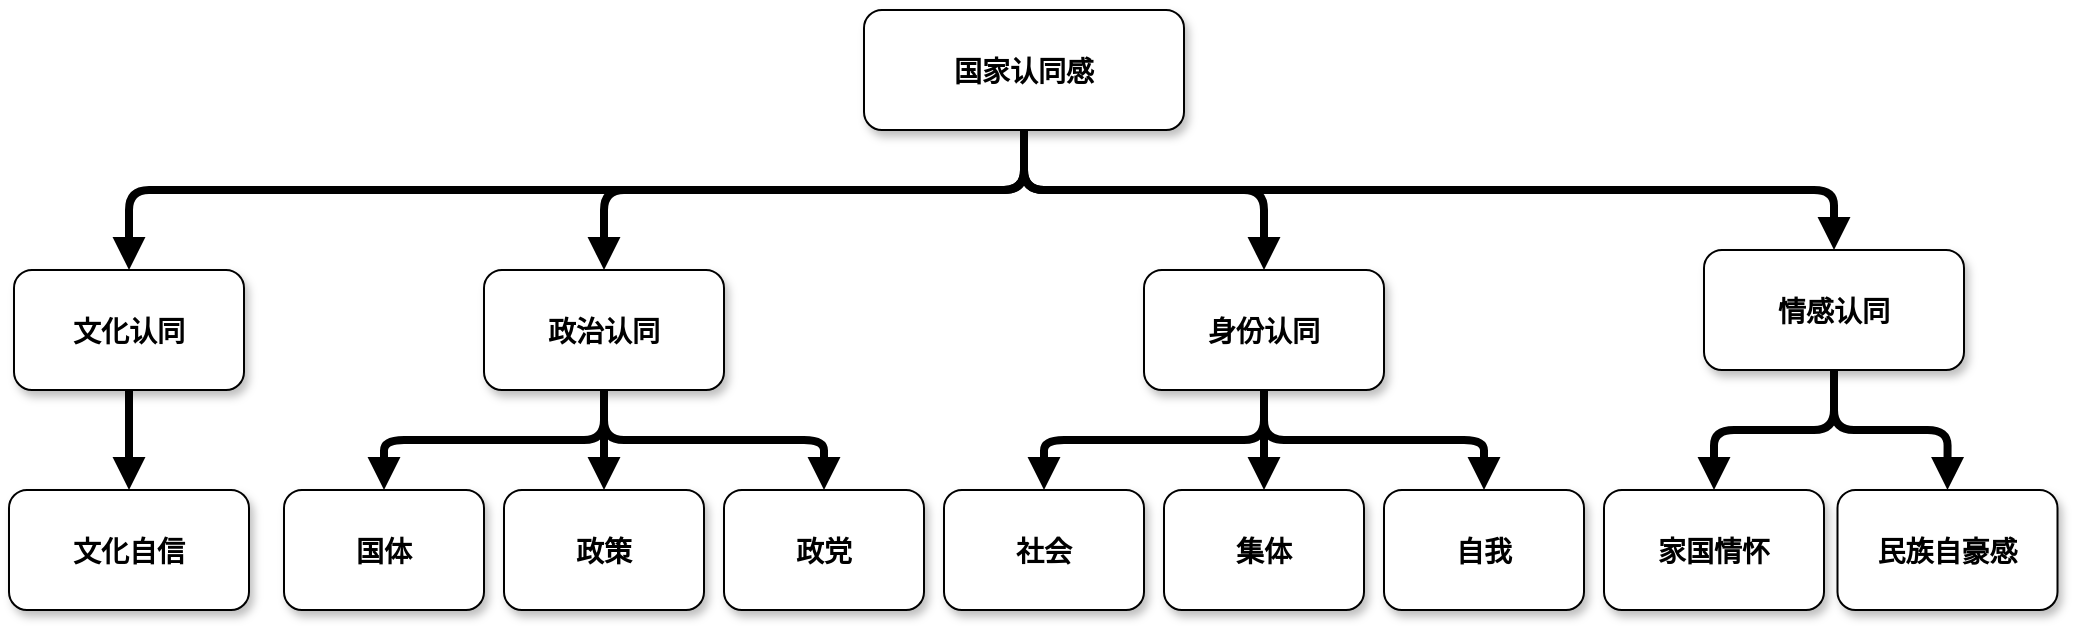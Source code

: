 <mxfile version="14.6.13" type="device"><diagram name="Page-1" id="97916047-d0de-89f5-080d-49f4d83e522f"><mxGraphModel dx="2850.5" dy="689" grid="1" gridSize="10" guides="1" tooltips="1" connect="1" arrows="1" fold="1" page="1" pageScale="1.5" pageWidth="1169" pageHeight="827" background="#ffffff" math="0" shadow="0"><root><mxCell id="0"/><mxCell id="1" parent="0"/><mxCell id="3" value="国家认同感" style="rounded=1;shadow=1;fontStyle=1;fontSize=14;" parent="1" vertex="1"><mxGeometry x="280" y="350" width="160" height="60" as="geometry"/></mxCell><mxCell id="4" value="情感认同" style="rounded=1;shadow=1;fontStyle=1;fontSize=14;" parent="1" vertex="1"><mxGeometry x="700" y="470" width="130" height="60" as="geometry"/></mxCell><mxCell id="5" value="身份认同" style="rounded=1;shadow=1;fontStyle=1;fontSize=14;" parent="1" vertex="1"><mxGeometry x="420" y="480" width="120" height="60" as="geometry"/></mxCell><mxCell id="6" value="政治认同" style="rounded=1;shadow=1;fontStyle=1;fontSize=14;" parent="1" vertex="1"><mxGeometry x="90" y="480" width="120" height="60" as="geometry"/></mxCell><mxCell id="7" value="文化认同" style="rounded=1;shadow=1;fontStyle=1;fontSize=14;" parent="1" vertex="1"><mxGeometry x="-145" y="480" width="115" height="60" as="geometry"/></mxCell><mxCell id="8" value="民族自豪感" style="rounded=1;shadow=1;fontStyle=1;fontSize=14;" parent="1" vertex="1"><mxGeometry x="766.75" y="590" width="110" height="60" as="geometry"/></mxCell><mxCell id="9" value="家国情怀" style="rounded=1;shadow=1;fontStyle=1;fontSize=14;" parent="1" vertex="1"><mxGeometry x="650" y="590" width="110" height="60" as="geometry"/></mxCell><mxCell id="13" value="自我" style="rounded=1;shadow=1;fontStyle=1;fontSize=14;" parent="1" vertex="1"><mxGeometry x="540" y="590" width="100" height="60" as="geometry"/></mxCell><mxCell id="14" value="集体" style="rounded=1;shadow=1;fontStyle=1;fontSize=14;" parent="1" vertex="1"><mxGeometry x="430" y="590" width="100" height="60" as="geometry"/></mxCell><mxCell id="15" value="社会" style="rounded=1;shadow=1;fontStyle=1;fontSize=14;" parent="1" vertex="1"><mxGeometry x="320" y="590" width="100" height="60" as="geometry"/></mxCell><mxCell id="18" value="国体" style="rounded=1;shadow=1;fontStyle=1;fontSize=14;" parent="1" vertex="1"><mxGeometry x="-10" y="590" width="100" height="60" as="geometry"/></mxCell><mxCell id="19" value="政党" style="rounded=1;shadow=1;fontStyle=1;fontSize=14;" parent="1" vertex="1"><mxGeometry x="210" y="590" width="100" height="60" as="geometry"/></mxCell><mxCell id="20" value="政策" style="rounded=1;shadow=1;fontStyle=1;fontSize=14;" parent="1" vertex="1"><mxGeometry x="100" y="590" width="100" height="60" as="geometry"/></mxCell><mxCell id="23" value="文化自信" style="rounded=1;shadow=1;fontStyle=1;fontSize=14;" parent="1" vertex="1"><mxGeometry x="-147.5" y="590" width="120" height="60" as="geometry"/></mxCell><mxCell id="30" value="" style="edgeStyle=orthogonalEdgeStyle;elbow=vertical;strokeWidth=4;endArrow=block;endFill=1;fontStyle=1;entryX=0.5;entryY=0;entryDx=0;entryDy=0;exitX=0.5;exitY=1;exitDx=0;exitDy=0;" parent="1" source="3" target="5" edge="1"><mxGeometry x="22" y="165.5" width="100" height="100" as="geometry"><mxPoint x="510" y="420" as="sourcePoint"/><mxPoint x="122" y="165.5" as="targetPoint"/><Array as="points"><mxPoint x="360" y="440"/><mxPoint x="480" y="440"/></Array></mxGeometry></mxCell><mxCell id="31" value="" style="edgeStyle=orthogonalEdgeStyle;elbow=vertical;strokeWidth=4;endArrow=block;endFill=1;fontStyle=1;entryX=0.5;entryY=0;entryDx=0;entryDy=0;exitX=0.5;exitY=1;exitDx=0;exitDy=0;" parent="1" source="3" target="4" edge="1"><mxGeometry x="22" y="165.5" width="100" height="100" as="geometry"><mxPoint x="430" y="340" as="sourcePoint"/><mxPoint x="122" y="165.5" as="targetPoint"/></mxGeometry></mxCell><mxCell id="32" value="" style="edgeStyle=orthogonalEdgeStyle;elbow=vertical;strokeWidth=4;endArrow=block;endFill=1;fontStyle=1;entryX=0.5;entryY=0;entryDx=0;entryDy=0;exitX=0.5;exitY=1;exitDx=0;exitDy=0;" parent="1" source="3" target="6" edge="1"><mxGeometry x="22" y="165.5" width="100" height="100" as="geometry"><mxPoint x="22" y="265.5" as="sourcePoint"/><mxPoint x="122" y="165.5" as="targetPoint"/><Array as="points"><mxPoint x="360" y="440"/><mxPoint x="150" y="440"/></Array></mxGeometry></mxCell><mxCell id="34" value="" style="edgeStyle=orthogonalEdgeStyle;elbow=vertical;strokeWidth=4;endArrow=block;endFill=1;fontStyle=1;entryX=0.5;entryY=0;entryDx=0;entryDy=0;exitX=0.5;exitY=1;exitDx=0;exitDy=0;" parent="1" source="4" target="8" edge="1"><mxGeometry x="54" y="135.5" width="100" height="100" as="geometry"><mxPoint x="700" y="130" as="sourcePoint"/><mxPoint x="154" y="135.5" as="targetPoint"/></mxGeometry></mxCell><mxCell id="38" value="" style="edgeStyle=orthogonalEdgeStyle;elbow=vertical;strokeWidth=4;endArrow=block;endFill=1;fontStyle=1;entryX=0.5;entryY=0;entryDx=0;entryDy=0;exitX=0.5;exitY=1;exitDx=0;exitDy=0;" parent="1" source="4" target="9" edge="1"><mxGeometry x="94" y="125.5" width="100" height="100" as="geometry"><mxPoint x="700" y="130" as="sourcePoint"/><mxPoint x="194" y="125.5" as="targetPoint"/></mxGeometry></mxCell><mxCell id="uw8rCRVifZ12UVLLkiBi-56" value="" style="edgeStyle=orthogonalEdgeStyle;elbow=vertical;strokeWidth=4;endArrow=block;endFill=1;fontStyle=1;exitX=0.5;exitY=1;exitDx=0;exitDy=0;entryX=0.5;entryY=0;entryDx=0;entryDy=0;" parent="1" source="5" target="13" edge="1"><mxGeometry x="32" y="175.5" width="100" height="100" as="geometry"><mxPoint x="770" y="400" as="sourcePoint"/><mxPoint x="790" y="480" as="targetPoint"/></mxGeometry></mxCell><mxCell id="uw8rCRVifZ12UVLLkiBi-58" value="" style="edgeStyle=orthogonalEdgeStyle;elbow=vertical;strokeWidth=4;endArrow=block;endFill=1;fontStyle=1;entryX=0.5;entryY=0;entryDx=0;entryDy=0;exitX=0.5;exitY=1;exitDx=0;exitDy=0;" parent="1" source="5" target="14" edge="1"><mxGeometry x="42" y="185.5" width="100" height="100" as="geometry"><mxPoint x="440" y="560" as="sourcePoint"/><mxPoint x="720" y="250" as="targetPoint"/></mxGeometry></mxCell><mxCell id="uw8rCRVifZ12UVLLkiBi-59" value="" style="edgeStyle=orthogonalEdgeStyle;elbow=vertical;strokeWidth=4;endArrow=block;endFill=1;fontStyle=1;exitX=0.5;exitY=1;exitDx=0;exitDy=0;entryX=0.5;entryY=0;entryDx=0;entryDy=0;" parent="1" source="5" target="15" edge="1"><mxGeometry x="42" y="185.5" width="100" height="100" as="geometry"><mxPoint x="670" y="310" as="sourcePoint"/><mxPoint x="720" y="240" as="targetPoint"/></mxGeometry></mxCell><mxCell id="uw8rCRVifZ12UVLLkiBi-60" value="" style="edgeStyle=orthogonalEdgeStyle;elbow=vertical;strokeWidth=4;endArrow=block;endFill=1;fontStyle=1;exitX=0.5;exitY=1;exitDx=0;exitDy=0;entryX=0.5;entryY=0;entryDx=0;entryDy=0;" parent="1" source="6" target="18" edge="1"><mxGeometry x="272" y="185.5" width="100" height="100" as="geometry"><mxPoint x="890" y="310" as="sourcePoint"/><mxPoint x="950" y="240" as="targetPoint"/></mxGeometry></mxCell><mxCell id="uw8rCRVifZ12UVLLkiBi-61" value="" style="edgeStyle=orthogonalEdgeStyle;elbow=vertical;strokeWidth=4;endArrow=block;endFill=1;fontStyle=1;exitX=0.5;exitY=1;exitDx=0;exitDy=0;entryX=0.5;entryY=0;entryDx=0;entryDy=0;" parent="1" source="6" target="19" edge="1"><mxGeometry x="282" y="195.5" width="100" height="100" as="geometry"><mxPoint x="890" y="310" as="sourcePoint"/><mxPoint x="950" y="310" as="targetPoint"/></mxGeometry></mxCell><mxCell id="uw8rCRVifZ12UVLLkiBi-62" value="" style="edgeStyle=orthogonalEdgeStyle;elbow=vertical;strokeWidth=4;endArrow=block;endFill=1;fontStyle=1;exitX=0.5;exitY=1;exitDx=0;exitDy=0;entryX=0.5;entryY=0;entryDx=0;entryDy=0;" parent="1" source="6" target="20" edge="1"><mxGeometry x="282" y="195.5" width="100" height="100" as="geometry"><mxPoint x="890" y="310" as="sourcePoint"/><mxPoint x="950" y="380" as="targetPoint"/></mxGeometry></mxCell><mxCell id="uw8rCRVifZ12UVLLkiBi-63" value="" style="edgeStyle=orthogonalEdgeStyle;elbow=vertical;strokeWidth=4;endArrow=block;endFill=1;fontStyle=1;entryX=0.5;entryY=0;entryDx=0;entryDy=0;exitX=0.5;exitY=1;exitDx=0;exitDy=0;" parent="1" source="3" target="7" edge="1"><mxGeometry x="32" y="175.5" width="100" height="100" as="geometry"><mxPoint x="440.0" y="350" as="sourcePoint"/><mxPoint x="520" y="520" as="targetPoint"/><Array as="points"><mxPoint x="360" y="440"/><mxPoint x="-87" y="440"/></Array></mxGeometry></mxCell><mxCell id="uw8rCRVifZ12UVLLkiBi-65" value="" style="edgeStyle=orthogonalEdgeStyle;elbow=vertical;strokeWidth=4;endArrow=block;endFill=1;fontStyle=1;exitX=0.5;exitY=1;exitDx=0;exitDy=0;entryX=0.5;entryY=0;entryDx=0;entryDy=0;" parent="1" source="7" target="23" edge="1"><mxGeometry x="77" y="205.5" width="100" height="100" as="geometry"><mxPoint x="445" y="520" as="sourcePoint"/><mxPoint x="-30" y="570" as="targetPoint"/></mxGeometry></mxCell></root></mxGraphModel></diagram></mxfile>
